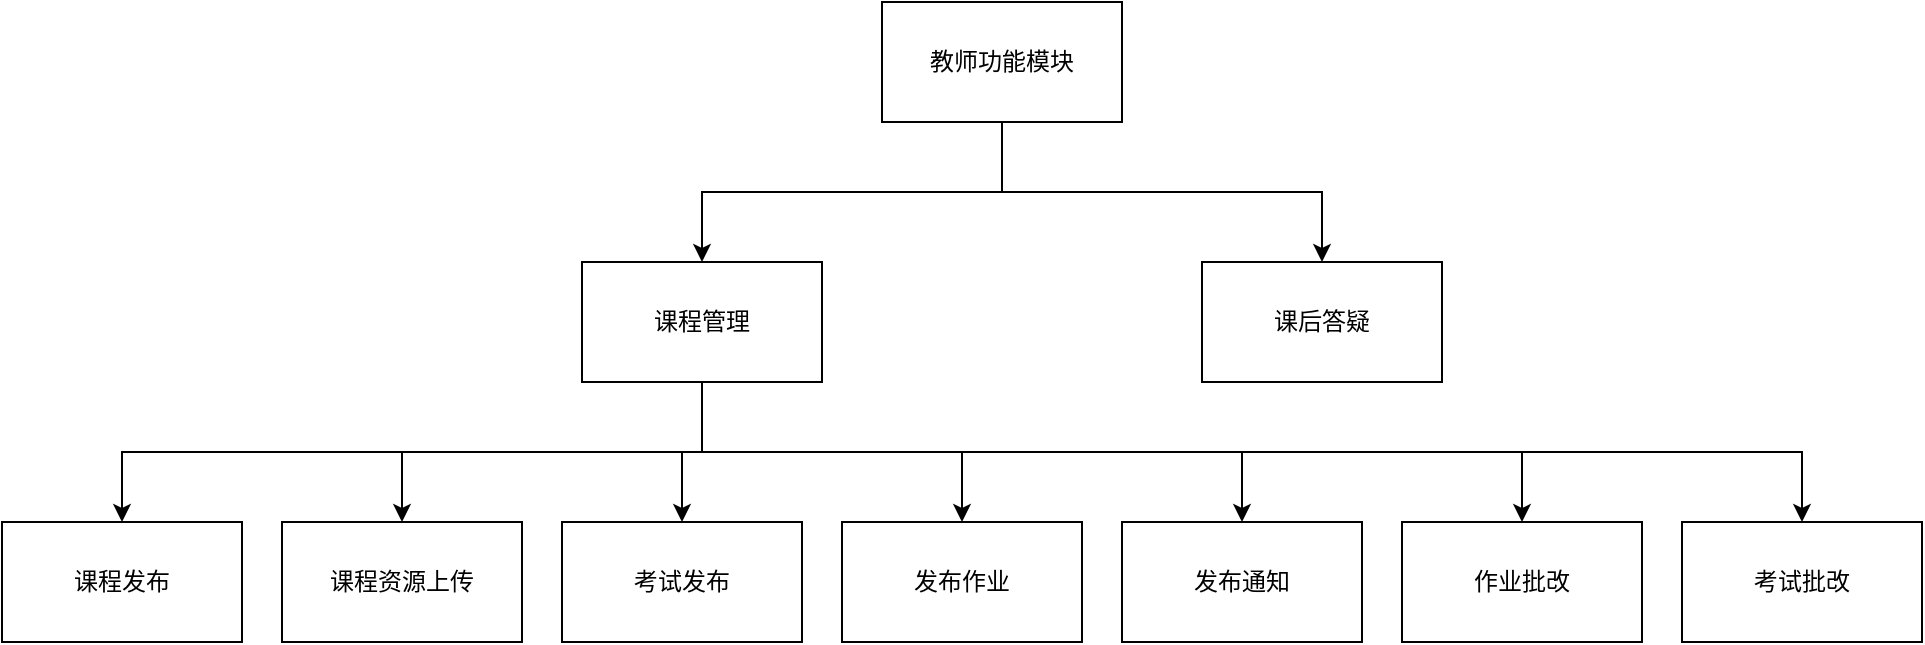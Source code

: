 <mxfile version="21.3.3" type="github">
  <diagram name="第 1 页" id="jQK_BMHHEw9vrDmMg4vz">
    <mxGraphModel dx="1050" dy="541" grid="1" gridSize="10" guides="1" tooltips="1" connect="1" arrows="1" fold="1" page="1" pageScale="1" pageWidth="3300" pageHeight="4681" math="0" shadow="0">
      <root>
        <mxCell id="0" />
        <mxCell id="1" parent="0" />
        <mxCell id="dpEzo3avSsQfXPYqwDW7-4" style="edgeStyle=orthogonalEdgeStyle;rounded=0;orthogonalLoop=1;jettySize=auto;html=1;exitX=0.5;exitY=1;exitDx=0;exitDy=0;entryX=0.5;entryY=0;entryDx=0;entryDy=0;" edge="1" parent="1" source="dpEzo3avSsQfXPYqwDW7-1" target="dpEzo3avSsQfXPYqwDW7-2">
          <mxGeometry relative="1" as="geometry" />
        </mxCell>
        <mxCell id="dpEzo3avSsQfXPYqwDW7-5" style="edgeStyle=orthogonalEdgeStyle;rounded=0;orthogonalLoop=1;jettySize=auto;html=1;exitX=0.5;exitY=1;exitDx=0;exitDy=0;" edge="1" parent="1" source="dpEzo3avSsQfXPYqwDW7-1" target="dpEzo3avSsQfXPYqwDW7-3">
          <mxGeometry relative="1" as="geometry" />
        </mxCell>
        <mxCell id="dpEzo3avSsQfXPYqwDW7-1" value="教师功能模块" style="rounded=0;whiteSpace=wrap;html=1;" vertex="1" parent="1">
          <mxGeometry x="480" y="60" width="120" height="60" as="geometry" />
        </mxCell>
        <mxCell id="dpEzo3avSsQfXPYqwDW7-13" style="edgeStyle=orthogonalEdgeStyle;rounded=0;orthogonalLoop=1;jettySize=auto;html=1;exitX=0.5;exitY=1;exitDx=0;exitDy=0;entryX=0.5;entryY=0;entryDx=0;entryDy=0;" edge="1" parent="1" source="dpEzo3avSsQfXPYqwDW7-2" target="dpEzo3avSsQfXPYqwDW7-6">
          <mxGeometry relative="1" as="geometry" />
        </mxCell>
        <mxCell id="dpEzo3avSsQfXPYqwDW7-14" style="edgeStyle=orthogonalEdgeStyle;rounded=0;orthogonalLoop=1;jettySize=auto;html=1;exitX=0.5;exitY=1;exitDx=0;exitDy=0;" edge="1" parent="1" source="dpEzo3avSsQfXPYqwDW7-2" target="dpEzo3avSsQfXPYqwDW7-7">
          <mxGeometry relative="1" as="geometry" />
        </mxCell>
        <mxCell id="dpEzo3avSsQfXPYqwDW7-15" style="edgeStyle=orthogonalEdgeStyle;rounded=0;orthogonalLoop=1;jettySize=auto;html=1;exitX=0.5;exitY=1;exitDx=0;exitDy=0;entryX=0.5;entryY=0;entryDx=0;entryDy=0;" edge="1" parent="1" source="dpEzo3avSsQfXPYqwDW7-2" target="dpEzo3avSsQfXPYqwDW7-8">
          <mxGeometry relative="1" as="geometry" />
        </mxCell>
        <mxCell id="dpEzo3avSsQfXPYqwDW7-16" style="edgeStyle=orthogonalEdgeStyle;rounded=0;orthogonalLoop=1;jettySize=auto;html=1;exitX=0.5;exitY=1;exitDx=0;exitDy=0;entryX=0.5;entryY=0;entryDx=0;entryDy=0;" edge="1" parent="1" source="dpEzo3avSsQfXPYqwDW7-2" target="dpEzo3avSsQfXPYqwDW7-9">
          <mxGeometry relative="1" as="geometry" />
        </mxCell>
        <mxCell id="dpEzo3avSsQfXPYqwDW7-17" style="edgeStyle=orthogonalEdgeStyle;rounded=0;orthogonalLoop=1;jettySize=auto;html=1;exitX=0.5;exitY=1;exitDx=0;exitDy=0;entryX=0.5;entryY=0;entryDx=0;entryDy=0;" edge="1" parent="1" source="dpEzo3avSsQfXPYqwDW7-2" target="dpEzo3avSsQfXPYqwDW7-10">
          <mxGeometry relative="1" as="geometry" />
        </mxCell>
        <mxCell id="dpEzo3avSsQfXPYqwDW7-18" style="edgeStyle=orthogonalEdgeStyle;rounded=0;orthogonalLoop=1;jettySize=auto;html=1;exitX=0.5;exitY=1;exitDx=0;exitDy=0;entryX=0.5;entryY=0;entryDx=0;entryDy=0;" edge="1" parent="1" source="dpEzo3avSsQfXPYqwDW7-2" target="dpEzo3avSsQfXPYqwDW7-11">
          <mxGeometry relative="1" as="geometry" />
        </mxCell>
        <mxCell id="dpEzo3avSsQfXPYqwDW7-19" style="edgeStyle=orthogonalEdgeStyle;rounded=0;orthogonalLoop=1;jettySize=auto;html=1;exitX=0.5;exitY=1;exitDx=0;exitDy=0;" edge="1" parent="1" source="dpEzo3avSsQfXPYqwDW7-2" target="dpEzo3avSsQfXPYqwDW7-12">
          <mxGeometry relative="1" as="geometry" />
        </mxCell>
        <mxCell id="dpEzo3avSsQfXPYqwDW7-2" value="课程管理" style="rounded=0;whiteSpace=wrap;html=1;" vertex="1" parent="1">
          <mxGeometry x="330" y="190" width="120" height="60" as="geometry" />
        </mxCell>
        <mxCell id="dpEzo3avSsQfXPYqwDW7-3" value="课后答疑" style="rounded=0;whiteSpace=wrap;html=1;" vertex="1" parent="1">
          <mxGeometry x="640" y="190" width="120" height="60" as="geometry" />
        </mxCell>
        <mxCell id="dpEzo3avSsQfXPYqwDW7-6" value="课程发布" style="rounded=0;whiteSpace=wrap;html=1;" vertex="1" parent="1">
          <mxGeometry x="40" y="320" width="120" height="60" as="geometry" />
        </mxCell>
        <mxCell id="dpEzo3avSsQfXPYqwDW7-7" value="课程资源上传" style="rounded=0;whiteSpace=wrap;html=1;" vertex="1" parent="1">
          <mxGeometry x="180" y="320" width="120" height="60" as="geometry" />
        </mxCell>
        <mxCell id="dpEzo3avSsQfXPYqwDW7-8" value="考试发布" style="rounded=0;whiteSpace=wrap;html=1;" vertex="1" parent="1">
          <mxGeometry x="320" y="320" width="120" height="60" as="geometry" />
        </mxCell>
        <mxCell id="dpEzo3avSsQfXPYqwDW7-9" value="发布作业" style="rounded=0;whiteSpace=wrap;html=1;" vertex="1" parent="1">
          <mxGeometry x="460" y="320" width="120" height="60" as="geometry" />
        </mxCell>
        <mxCell id="dpEzo3avSsQfXPYqwDW7-10" value="发布通知" style="rounded=0;whiteSpace=wrap;html=1;" vertex="1" parent="1">
          <mxGeometry x="600" y="320" width="120" height="60" as="geometry" />
        </mxCell>
        <mxCell id="dpEzo3avSsQfXPYqwDW7-11" value="作业批改" style="rounded=0;whiteSpace=wrap;html=1;" vertex="1" parent="1">
          <mxGeometry x="740" y="320" width="120" height="60" as="geometry" />
        </mxCell>
        <mxCell id="dpEzo3avSsQfXPYqwDW7-12" value="考试批改" style="rounded=0;whiteSpace=wrap;html=1;" vertex="1" parent="1">
          <mxGeometry x="880" y="320" width="120" height="60" as="geometry" />
        </mxCell>
      </root>
    </mxGraphModel>
  </diagram>
</mxfile>
